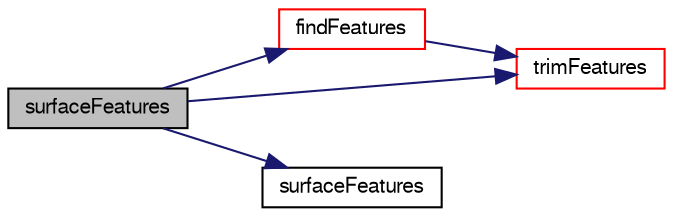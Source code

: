 digraph "surfaceFeatures"
{
  bgcolor="transparent";
  edge [fontname="FreeSans",fontsize="10",labelfontname="FreeSans",labelfontsize="10"];
  node [fontname="FreeSans",fontsize="10",shape=record];
  rankdir="LR";
  Node6 [label="surfaceFeatures",height=0.2,width=0.4,color="black", fillcolor="grey75", style="filled", fontcolor="black"];
  Node6 -> Node7 [color="midnightblue",fontsize="10",style="solid",fontname="FreeSans"];
  Node7 [label="findFeatures",height=0.2,width=0.4,color="red",URL="$a25510.html#a104ad1549afa89b0b6ae590fda99816a",tooltip="Find feature edges using provided included angle. "];
  Node7 -> Node28 [color="midnightblue",fontsize="10",style="solid",fontname="FreeSans"];
  Node28 [label="trimFeatures",height=0.2,width=0.4,color="red",URL="$a25510.html#af640d0750bcc401bc012c69e60b809a8",tooltip="Delete small sets of edges. Edges are stringed up and any. "];
  Node6 -> Node32 [color="midnightblue",fontsize="10",style="solid",fontname="FreeSans"];
  Node32 [label="surfaceFeatures",height=0.2,width=0.4,color="black",URL="$a25510.html#a1d250089d155faf127da07f5484f0370",tooltip="Construct from surface. "];
  Node6 -> Node28 [color="midnightblue",fontsize="10",style="solid",fontname="FreeSans"];
}
